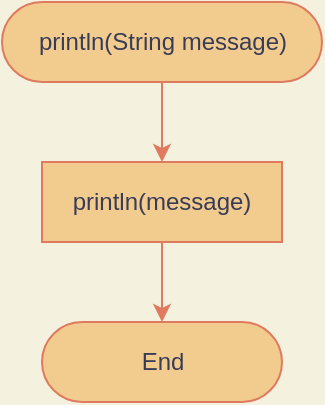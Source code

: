 <mxfile version="20.3.0" type="device"><diagram id="cNrPPYGY0k8UKgQc1Oew" name="Page-1"><mxGraphModel dx="525" dy="431" grid="1" gridSize="10" guides="1" tooltips="1" connect="1" arrows="1" fold="1" page="1" pageScale="1" pageWidth="850" pageHeight="1100" background="#F4F1DE" math="0" shadow="0"><root><mxCell id="0"/><mxCell id="1" parent="0"/><mxCell id="T5s71pyCbPxGE2P_yirw-1" value="println(String message)" style="html=1;dashed=0;whitespace=wrap;shape=mxgraph.dfd.start;fillColor=#F2CC8F;strokeColor=#E07A5F;fontColor=#393C56;" vertex="1" parent="1"><mxGeometry x="345" y="40" width="160" height="40" as="geometry"/></mxCell><mxCell id="T5s71pyCbPxGE2P_yirw-2" value="End" style="html=1;dashed=0;whitespace=wrap;shape=mxgraph.dfd.start;fillColor=#F2CC8F;strokeColor=#E07A5F;fontColor=#393C56;" vertex="1" parent="1"><mxGeometry x="365" y="200" width="120" height="40" as="geometry"/></mxCell><mxCell id="T5s71pyCbPxGE2P_yirw-3" value="println(message)" style="rounded=0;whiteSpace=wrap;html=1;fillColor=#F2CC8F;strokeColor=#E07A5F;fontColor=#393C56;" vertex="1" parent="1"><mxGeometry x="365" y="120" width="120" height="40" as="geometry"/></mxCell><mxCell id="T5s71pyCbPxGE2P_yirw-4" value="" style="endArrow=classic;html=1;rounded=0;entryX=0.5;entryY=0;entryDx=0;entryDy=0;exitX=0.5;exitY=0.5;exitDx=0;exitDy=20;exitPerimeter=0;labelBackgroundColor=#F4F1DE;strokeColor=#E07A5F;fontColor=#393C56;" edge="1" parent="1" source="T5s71pyCbPxGE2P_yirw-1" target="T5s71pyCbPxGE2P_yirw-3"><mxGeometry width="50" height="50" relative="1" as="geometry"><mxPoint x="120" y="280" as="sourcePoint"/><mxPoint x="170" y="230" as="targetPoint"/></mxGeometry></mxCell><mxCell id="T5s71pyCbPxGE2P_yirw-5" value="" style="endArrow=classic;html=1;rounded=0;entryX=0.5;entryY=0.5;entryDx=0;entryDy=-20;entryPerimeter=0;exitX=0.5;exitY=1;exitDx=0;exitDy=0;labelBackgroundColor=#F4F1DE;strokeColor=#E07A5F;fontColor=#393C56;" edge="1" parent="1" source="T5s71pyCbPxGE2P_yirw-3" target="T5s71pyCbPxGE2P_yirw-2"><mxGeometry width="50" height="50" relative="1" as="geometry"><mxPoint x="130" y="290" as="sourcePoint"/><mxPoint x="180" y="240" as="targetPoint"/></mxGeometry></mxCell></root></mxGraphModel></diagram></mxfile>